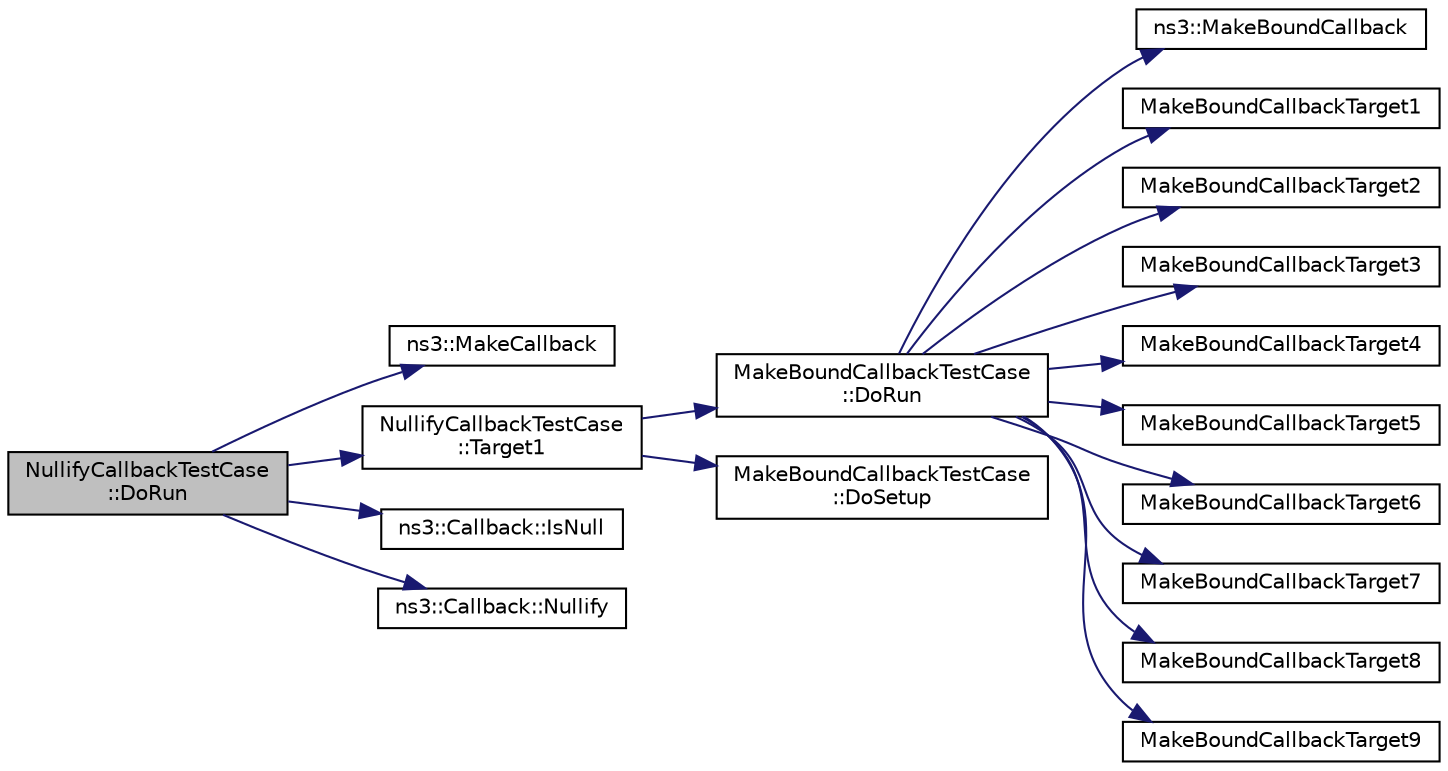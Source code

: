digraph "NullifyCallbackTestCase::DoRun"
{
  edge [fontname="Helvetica",fontsize="10",labelfontname="Helvetica",labelfontsize="10"];
  node [fontname="Helvetica",fontsize="10",shape=record];
  rankdir="LR";
  Node1 [label="NullifyCallbackTestCase\l::DoRun",height=0.2,width=0.4,color="black", fillcolor="grey75", style="filled", fontcolor="black"];
  Node1 -> Node2 [color="midnightblue",fontsize="10",style="solid"];
  Node2 [label="ns3::MakeCallback",height=0.2,width=0.4,color="black", fillcolor="white", style="filled",URL="$dd/de0/group__makecallbackmemptr.html#ga9376283685aa99d204048d6a4b7610a4"];
  Node1 -> Node3 [color="midnightblue",fontsize="10",style="solid"];
  Node3 [label="NullifyCallbackTestCase\l::Target1",height=0.2,width=0.4,color="black", fillcolor="white", style="filled",URL="$db/d9b/classNullifyCallbackTestCase.html#aa5400251f3da6311ea3bf4327fb55c7f"];
  Node3 -> Node4 [color="midnightblue",fontsize="10",style="solid"];
  Node4 [label="MakeBoundCallbackTestCase\l::DoRun",height=0.2,width=0.4,color="black", fillcolor="white", style="filled",URL="$d3/dd7/classMakeBoundCallbackTestCase.html#a772b25a78de2ba45e41087fc1157c61c",tooltip="Implementation to actually run this TestCase. "];
  Node4 -> Node5 [color="midnightblue",fontsize="10",style="solid"];
  Node5 [label="ns3::MakeBoundCallback",height=0.2,width=0.4,color="black", fillcolor="white", style="filled",URL="$de/d40/group__makeboundcallback.html#ga1725d6362e6065faa0709f7c93f8d770"];
  Node4 -> Node6 [color="midnightblue",fontsize="10",style="solid"];
  Node6 [label="MakeBoundCallbackTarget1",height=0.2,width=0.4,color="black", fillcolor="white", style="filled",URL="$df/da5/callback-test-suite_8cc.html#af2a65c75c04ccf8189d0b888395a6f32"];
  Node4 -> Node7 [color="midnightblue",fontsize="10",style="solid"];
  Node7 [label="MakeBoundCallbackTarget2",height=0.2,width=0.4,color="black", fillcolor="white", style="filled",URL="$df/da5/callback-test-suite_8cc.html#a5b37e6377261ecf9c70641469e538700"];
  Node4 -> Node8 [color="midnightblue",fontsize="10",style="solid"];
  Node8 [label="MakeBoundCallbackTarget3",height=0.2,width=0.4,color="black", fillcolor="white", style="filled",URL="$df/da5/callback-test-suite_8cc.html#a8748da9abbffd91eee6535b35fd616c9"];
  Node4 -> Node9 [color="midnightblue",fontsize="10",style="solid"];
  Node9 [label="MakeBoundCallbackTarget4",height=0.2,width=0.4,color="black", fillcolor="white", style="filled",URL="$df/da5/callback-test-suite_8cc.html#a87609ce803be4cfed07341253cfbe729"];
  Node4 -> Node10 [color="midnightblue",fontsize="10",style="solid"];
  Node10 [label="MakeBoundCallbackTarget5",height=0.2,width=0.4,color="black", fillcolor="white", style="filled",URL="$df/da5/callback-test-suite_8cc.html#a1a26b4dbf16e2882ca73896878a6e743"];
  Node4 -> Node11 [color="midnightblue",fontsize="10",style="solid"];
  Node11 [label="MakeBoundCallbackTarget6",height=0.2,width=0.4,color="black", fillcolor="white", style="filled",URL="$df/da5/callback-test-suite_8cc.html#a763e49a4c1a91bb41e8c3754289aa029"];
  Node4 -> Node12 [color="midnightblue",fontsize="10",style="solid"];
  Node12 [label="MakeBoundCallbackTarget7",height=0.2,width=0.4,color="black", fillcolor="white", style="filled",URL="$df/da5/callback-test-suite_8cc.html#a5baa7e1ee1f068893c97a20f2bbc2d97"];
  Node4 -> Node13 [color="midnightblue",fontsize="10",style="solid"];
  Node13 [label="MakeBoundCallbackTarget8",height=0.2,width=0.4,color="black", fillcolor="white", style="filled",URL="$df/da5/callback-test-suite_8cc.html#a3b2c793123d3f609d4e1eeee965dac5c"];
  Node4 -> Node14 [color="midnightblue",fontsize="10",style="solid"];
  Node14 [label="MakeBoundCallbackTarget9",height=0.2,width=0.4,color="black", fillcolor="white", style="filled",URL="$df/da5/callback-test-suite_8cc.html#aac4d508c598787e6bd71ba6323d3b8f3"];
  Node3 -> Node15 [color="midnightblue",fontsize="10",style="solid"];
  Node15 [label="MakeBoundCallbackTestCase\l::DoSetup",height=0.2,width=0.4,color="black", fillcolor="white", style="filled",URL="$d3/dd7/classMakeBoundCallbackTestCase.html#a42a4ec7831e20fd7b497defec1e51f16",tooltip="Implementation to do any local setup required for this TestCase. "];
  Node1 -> Node16 [color="midnightblue",fontsize="10",style="solid"];
  Node16 [label="ns3::Callback::IsNull",height=0.2,width=0.4,color="black", fillcolor="white", style="filled",URL="$d1/d48/classns3_1_1Callback.html#aa8e27826badbf37f84763f36f70d9b54"];
  Node1 -> Node17 [color="midnightblue",fontsize="10",style="solid"];
  Node17 [label="ns3::Callback::Nullify",height=0.2,width=0.4,color="black", fillcolor="white", style="filled",URL="$d1/d48/classns3_1_1Callback.html#ab24de4ac458fc5b1ac6f7a672c4c6cea"];
}
